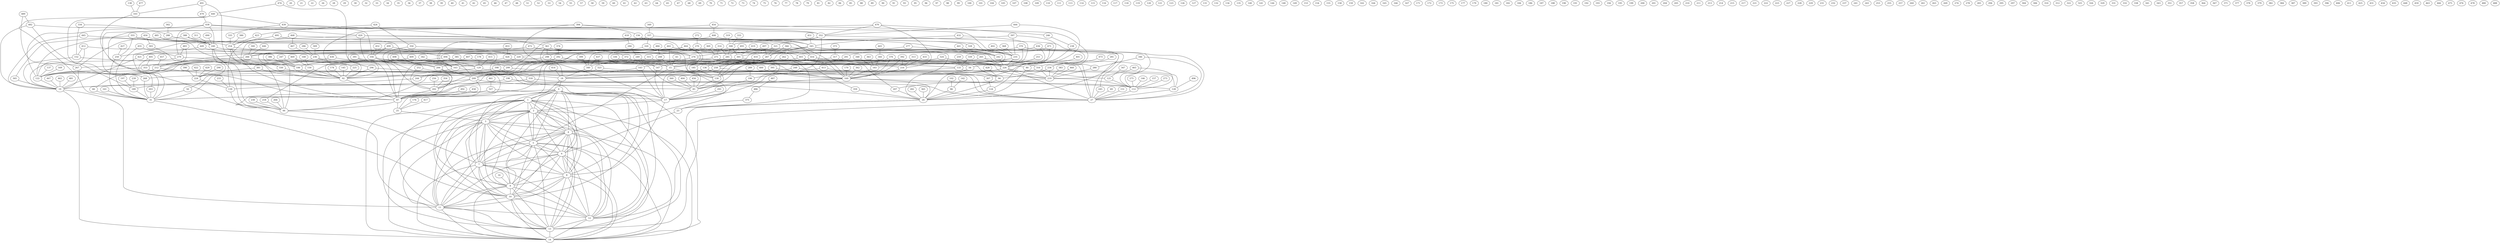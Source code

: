 graph {
	0 [label=0]
	1 [label=1]
	2 [label=2]
	3 [label=3]
	4 [label=4]
	5 [label=5]
	6 [label=6]
	7 [label=7]
	8 [label=8]
	9 [label=9]
	10 [label=10]
	11 [label=11]
	12 [label=12]
	13 [label=13]
	14 [label=14]
	15 [label=15]
	16 [label=16]
	17 [label=17]
	18 [label=18]
	19 [label=19]
	20 [label=20]
	21 [label=21]
	22 [label=22]
	23 [label=23]
	24 [label=24]
	25 [label=25]
	26 [label=26]
	27 [label=27]
	28 [label=28]
	29 [label=29]
	30 [label=30]
	31 [label=31]
	32 [label=32]
	33 [label=33]
	34 [label=34]
	35 [label=35]
	36 [label=36]
	37 [label=37]
	38 [label=38]
	39 [label=39]
	40 [label=40]
	41 [label=41]
	42 [label=42]
	43 [label=43]
	44 [label=44]
	45 [label=45]
	46 [label=46]
	47 [label=47]
	48 [label=48]
	49 [label=49]
	50 [label=50]
	51 [label=51]
	52 [label=52]
	53 [label=53]
	54 [label=54]
	55 [label=55]
	56 [label=56]
	57 [label=57]
	58 [label=58]
	59 [label=59]
	60 [label=60]
	61 [label=61]
	62 [label=62]
	63 [label=63]
	64 [label=64]
	65 [label=65]
	66 [label=66]
	67 [label=67]
	68 [label=68]
	69 [label=69]
	70 [label=70]
	71 [label=71]
	72 [label=72]
	73 [label=73]
	74 [label=74]
	75 [label=75]
	76 [label=76]
	77 [label=77]
	78 [label=78]
	79 [label=79]
	80 [label=80]
	81 [label=81]
	82 [label=82]
	83 [label=83]
	84 [label=84]
	85 [label=85]
	86 [label=86]
	87 [label=87]
	88 [label=88]
	89 [label=89]
	90 [label=90]
	91 [label=91]
	92 [label=92]
	93 [label=93]
	94 [label=94]
	95 [label=95]
	96 [label=96]
	97 [label=97]
	98 [label=98]
	99 [label=99]
	100 [label=100]
	101 [label=101]
	102 [label=102]
	103 [label=103]
	104 [label=104]
	105 [label=105]
	106 [label=106]
	107 [label=107]
	108 [label=108]
	109 [label=109]
	110 [label=110]
	111 [label=111]
	112 [label=112]
	113 [label=113]
	114 [label=114]
	115 [label=115]
	116 [label=116]
	117 [label=117]
	118 [label=118]
	119 [label=119]
	120 [label=120]
	121 [label=121]
	122 [label=122]
	123 [label=123]
	124 [label=124]
	125 [label=125]
	126 [label=126]
	127 [label=127]
	128 [label=128]
	129 [label=129]
	130 [label=130]
	131 [label=131]
	132 [label=132]
	133 [label=133]
	134 [label=134]
	135 [label=135]
	136 [label=136]
	137 [label=137]
	138 [label=138]
	139 [label=139]
	140 [label=140]
	141 [label=141]
	142 [label=142]
	143 [label=143]
	144 [label=144]
	145 [label=145]
	146 [label=146]
	147 [label=147]
	148 [label=148]
	149 [label=149]
	150 [label=150]
	151 [label=151]
	152 [label=152]
	153 [label=153]
	154 [label=154]
	155 [label=155]
	156 [label=156]
	157 [label=157]
	158 [label=158]
	159 [label=159]
	160 [label=160]
	161 [label=161]
	162 [label=162]
	163 [label=163]
	164 [label=164]
	165 [label=165]
	166 [label=166]
	167 [label=167]
	168 [label=168]
	169 [label=169]
	170 [label=170]
	171 [label=171]
	172 [label=172]
	173 [label=173]
	174 [label=174]
	175 [label=175]
	176 [label=176]
	177 [label=177]
	178 [label=178]
	179 [label=179]
	180 [label=180]
	181 [label=181]
	182 [label=182]
	183 [label=183]
	184 [label=184]
	185 [label=185]
	186 [label=186]
	187 [label=187]
	188 [label=188]
	189 [label=189]
	190 [label=190]
	191 [label=191]
	192 [label=192]
	193 [label=193]
	194 [label=194]
	195 [label=195]
	196 [label=196]
	197 [label=197]
	198 [label=198]
	199 [label=199]
	200 [label=200]
	201 [label=201]
	202 [label=202]
	203 [label=203]
	204 [label=204]
	205 [label=205]
	206 [label=206]
	207 [label=207]
	208 [label=208]
	209 [label=209]
	210 [label=210]
	211 [label=211]
	212 [label=212]
	213 [label=213]
	214 [label=214]
	215 [label=215]
	216 [label=216]
	217 [label=217]
	218 [label=218]
	219 [label=219]
	220 [label=220]
	221 [label=221]
	222 [label=222]
	223 [label=223]
	224 [label=224]
	225 [label=225]
	226 [label=226]
	227 [label=227]
	228 [label=228]
	229 [label=229]
	230 [label=230]
	231 [label=231]
	232 [label=232]
	233 [label=233]
	234 [label=234]
	235 [label=235]
	236 [label=236]
	237 [label=237]
	238 [label=238]
	239 [label=239]
	240 [label=240]
	241 [label=241]
	242 [label=242]
	243 [label=243]
	244 [label=244]
	245 [label=245]
	246 [label=246]
	247 [label=247]
	248 [label=248]
	249 [label=249]
	250 [label=250]
	251 [label=251]
	252 [label=252]
	253 [label=253]
	254 [label=254]
	255 [label=255]
	256 [label=256]
	257 [label=257]
	258 [label=258]
	259 [label=259]
	260 [label=260]
	261 [label=261]
	262 [label=262]
	263 [label=263]
	264 [label=264]
	265 [label=265]
	266 [label=266]
	267 [label=267]
	268 [label=268]
	269 [label=269]
	270 [label=270]
	271 [label=271]
	272 [label=272]
	273 [label=273]
	274 [label=274]
	275 [label=275]
	276 [label=276]
	277 [label=277]
	278 [label=278]
	279 [label=279]
	280 [label=280]
	281 [label=281]
	282 [label=282]
	283 [label=283]
	284 [label=284]
	285 [label=285]
	286 [label=286]
	287 [label=287]
	288 [label=288]
	289 [label=289]
	290 [label=290]
	291 [label=291]
	292 [label=292]
	293 [label=293]
	294 [label=294]
	295 [label=295]
	296 [label=296]
	297 [label=297]
	298 [label=298]
	299 [label=299]
	300 [label=300]
	301 [label=301]
	302 [label=302]
	303 [label=303]
	304 [label=304]
	305 [label=305]
	306 [label=306]
	307 [label=307]
	308 [label=308]
	309 [label=309]
	310 [label=310]
	311 [label=311]
	312 [label=312]
	313 [label=313]
	314 [label=314]
	315 [label=315]
	316 [label=316]
	317 [label=317]
	318 [label=318]
	319 [label=319]
	320 [label=320]
	321 [label=321]
	322 [label=322]
	323 [label=323]
	324 [label=324]
	325 [label=325]
	326 [label=326]
	327 [label=327]
	328 [label=328]
	329 [label=329]
	330 [label=330]
	331 [label=331]
	332 [label=332]
	333 [label=333]
	334 [label=334]
	335 [label=335]
	336 [label=336]
	337 [label=337]
	338 [label=338]
	339 [label=339]
	340 [label=340]
	341 [label=341]
	342 [label=342]
	343 [label=343]
	344 [label=344]
	345 [label=345]
	346 [label=346]
	347 [label=347]
	348 [label=348]
	349 [label=349]
	350 [label=350]
	351 [label=351]
	352 [label=352]
	353 [label=353]
	354 [label=354]
	355 [label=355]
	356 [label=356]
	357 [label=357]
	358 [label=358]
	359 [label=359]
	360 [label=360]
	361 [label=361]
	362 [label=362]
	363 [label=363]
	364 [label=364]
	365 [label=365]
	366 [label=366]
	367 [label=367]
	368 [label=368]
	369 [label=369]
	370 [label=370]
	371 [label=371]
	372 [label=372]
	373 [label=373]
	374 [label=374]
	375 [label=375]
	376 [label=376]
	377 [label=377]
	378 [label=378]
	379 [label=379]
	380 [label=380]
	381 [label=381]
	382 [label=382]
	383 [label=383]
	384 [label=384]
	385 [label=385]
	386 [label=386]
	387 [label=387]
	388 [label=388]
	389 [label=389]
	390 [label=390]
	391 [label=391]
	392 [label=392]
	393 [label=393]
	394 [label=394]
	395 [label=395]
	396 [label=396]
	397 [label=397]
	398 [label=398]
	399 [label=399]
	400 [label=400]
	401 [label=401]
	402 [label=402]
	403 [label=403]
	404 [label=404]
	405 [label=405]
	406 [label=406]
	407 [label=407]
	408 [label=408]
	409 [label=409]
	410 [label=410]
	411 [label=411]
	412 [label=412]
	413 [label=413]
	414 [label=414]
	415 [label=415]
	416 [label=416]
	417 [label=417]
	418 [label=418]
	419 [label=419]
	420 [label=420]
	421 [label=421]
	422 [label=422]
	423 [label=423]
	424 [label=424]
	425 [label=425]
	426 [label=426]
	427 [label=427]
	428 [label=428]
	429 [label=429]
	430 [label=430]
	431 [label=431]
	432 [label=432]
	433 [label=433]
	434 [label=434]
	435 [label=435]
	436 [label=436]
	437 [label=437]
	438 [label=438]
	439 [label=439]
	440 [label=440]
	441 [label=441]
	442 [label=442]
	443 [label=443]
	444 [label=444]
	445 [label=445]
	446 [label=446]
	447 [label=447]
	448 [label=448]
	449 [label=449]
	450 [label=450]
	451 [label=451]
	452 [label=452]
	453 [label=453]
	454 [label=454]
	455 [label=455]
	456 [label=456]
	457 [label=457]
	458 [label=458]
	459 [label=459]
	460 [label=460]
	461 [label=461]
	462 [label=462]
	463 [label=463]
	464 [label=464]
	465 [label=465]
	466 [label=466]
	467 [label=467]
	468 [label=468]
	469 [label=469]
	470 [label=470]
	471 [label=471]
	472 [label=472]
	473 [label=473]
	474 [label=474]
	475 [label=475]
	476 [label=476]
	477 [label=477]
	478 [label=478]
	479 [label=479]
	480 [label=480]
	481 [label=481]
	482 [label=482]
	483 [label=483]
	484 [label=484]
	485 [label=485]
	486 [label=486]
	487 [label=487]
	488 [label=488]
	489 [label=489]
	490 [label=490]
	491 [label=491]
	492 [label=492]
	493 [label=493]
	494 [label=494]
	495 [label=495]
	496 [label=496]
	497 [label=497]
	498 [label=498]
	499 [label=499]
	0 -- 1
	0 -- 2
	0 -- 3
	0 -- 4
	0 -- 5
	0 -- 6
	0 -- 7
	0 -- 8
	0 -- 9
	0 -- 10
	0 -- 11
	0 -- 12
	0 -- 13
	0 -- 14
	1 -- 2
	1 -- 3
	1 -- 4
	1 -- 5
	1 -- 6
	1 -- 7
	1 -- 8
	1 -- 9
	1 -- 10
	1 -- 11
	1 -- 12
	1 -- 13
	1 -- 14
	2 -- 3
	2 -- 4
	2 -- 5
	2 -- 6
	2 -- 7
	2 -- 8
	2 -- 9
	2 -- 10
	2 -- 11
	2 -- 12
	2 -- 13
	2 -- 14
	3 -- 4
	3 -- 5
	3 -- 6
	3 -- 7
	3 -- 8
	3 -- 9
	3 -- 10
	3 -- 11
	3 -- 12
	3 -- 13
	3 -- 14
	4 -- 5
	4 -- 6
	4 -- 7
	4 -- 8
	4 -- 9
	4 -- 10
	4 -- 11
	4 -- 12
	4 -- 13
	4 -- 14
	5 -- 6
	5 -- 7
	5 -- 8
	5 -- 9
	5 -- 10
	5 -- 11
	5 -- 12
	5 -- 13
	5 -- 14
	6 -- 7
	6 -- 8
	6 -- 9
	6 -- 10
	6 -- 11
	6 -- 12
	6 -- 13
	6 -- 14
	7 -- 8
	7 -- 9
	7 -- 10
	7 -- 11
	7 -- 12
	7 -- 13
	7 -- 14
	8 -- 9
	8 -- 10
	8 -- 11
	8 -- 12
	8 -- 13
	8 -- 14
	9 -- 10
	9 -- 11
	9 -- 12
	9 -- 13
	9 -- 14
	10 -- 11
	10 -- 12
	10 -- 13
	10 -- 14
	11 -- 12
	11 -- 13
	11 -- 14
	12 -- 13
	12 -- 14
	13 -- 14
	15 -- 4
	15 -- 5
	16 -- 9
	17 -- 2
	17 -- 8
	18 -- 0
	18 -- 1
	19 -- 11
	19 -- 14
	23 -- 6
	24 -- 12
	24 -- 23
	25 -- 3
	27 -- 13
	31 -- 10
	43 -- 15
	44 -- 7
	49 -- 27
	50 -- 31
	56 -- 24
	66 -- 31
	80 -- 24
	83 -- 17
	86 -- 24
	87 -- 25
	87 -- 44
	92 -- 87
	94 -- 24
	102 -- 86
	103 -- 44
	106 -- 92
	112 -- 27
	122 -- 19
	124 -- 24
	125 -- 112
	128 -- 27
	129 -- 27
	129 -- 122
	130 -- 83
	133 -- 18
	133 -- 128
	136 -- 17
	136 -- 18
	137 -- 122
	138 -- 103
	139 -- 44
	142 -- 86
	143 -- 17
	143 -- 18
	145 -- 92
	146 -- 112
	147 -- 17
	150 -- 92
	151 -- 27
	152 -- 19
	152 -- 106
	156 -- 15
	157 -- 112
	160 -- 24
	160 -- 31
	160 -- 83
	160 -- 128
	161 -- 31
	163 -- 83
	163 -- 92
	168 -- 150
	169 -- 122
	170 -- 160
	174 -- 92
	176 -- 25
	178 -- 129
	183 -- 160
	185 -- 130
	189 -- 31
	196 -- 83
	197 -- 189
	198 -- 27
	198 -- 189
	202 -- 87
	203 -- 31
	206 -- 198
	206 -- 202
	207 -- 24
	208 -- 15
	209 -- 19
	209 -- 24
	209 -- 25
	209 -- 202
	212 -- 87
	212 -- 122
	216 -- 160
	218 -- 44
	219 -- 112
	219 -- 207
	220 -- 160
	220 -- 206
	224 -- 139
	225 -- 92
	226 -- 27
	226 -- 31
	226 -- 209
	226 -- 219
	230 -- 44
	233 -- 139
	234 -- 94
	234 -- 219
	235 -- 183
	235 -- 226
	236 -- 17
	236 -- 66
	236 -- 225
	238 -- 226
	239 -- 189
	240 -- 44
	240 -- 87
	240 -- 220
	242 -- 226
	244 -- 139
	245 -- 27
	246 -- 238
	247 -- 106
	248 -- 128
	248 -- 244
	249 -- 147
	250 -- 31
	251 -- 226
	252 -- 202
	252 -- 209
	254 -- 92
	254 -- 106
	254 -- 242
	256 -- 202
	258 -- 17
	258 -- 160
	259 -- 133
	262 -- 23
	262 -- 136
	264 -- 44
	265 -- 112
	265 -- 130
	265 -- 226
	266 -- 163
	266 -- 212
	267 -- 19
	268 -- 31
	270 -- 209
	270 -- 242
	271 -- 27
	271 -- 267
	272 -- 270
	273 -- 112
	275 -- 112
	276 -- 56
	276 -- 143
	277 -- 15
	277 -- 242
	279 -- 19
	279 -- 206
	280 -- 219
	281 -- 234
	282 -- 24
	284 -- 249
	285 -- 15
	285 -- 185
	285 -- 216
	286 -- 236
	287 -- 258
	288 -- 240
	289 -- 196
	290 -- 224
	291 -- 258
	292 -- 27
	292 -- 133
	292 -- 163
	292 -- 202
	293 -- 17
	296 -- 18
	296 -- 92
	298 -- 218
	298 -- 226
	299 -- 27
	299 -- 50
	300 -- 266
	301 -- 15
	301 -- 17
	302 -- 288
	303 -- 224
	305 -- 19
	307 -- 124
	308 -- 250
	308 -- 285
	308 -- 301
	309 -- 236
	311 -- 240
	313 -- 216
	314 -- 271
	314 -- 285
	315 -- 87
	315 -- 216
	316 -- 125
	316 -- 219
	316 -- 268
	317 -- 147
	317 -- 280
	318 -- 19
	318 -- 112
	319 -- 308
	320 -- 276
	320 -- 298
	321 -- 27
	321 -- 44
	321 -- 185
	321 -- 287
	323 -- 92
	323 -- 307
	324 -- 130
	324 -- 316
	327 -- 17
	327 -- 31
	328 -- 235
	330 -- 92
	333 -- 308
	334 -- 152
	334 -- 288
	335 -- 254
	336 -- 147
	337 -- 163
	337 -- 242
	337 -- 320
	339 -- 133
	340 -- 18
	342 -- 163
	344 -- 183
	345 -- 92
	345 -- 112
	345 -- 245
	345 -- 287
	345 -- 301
	346 -- 27
	346 -- 280
	347 -- 125
	348 -- 183
	349 -- 337
	350 -- 202
	350 -- 220
	352 -- 17
	352 -- 27
	352 -- 44
	352 -- 321
	353 -- 122
	353 -- 176
	354 -- 202
	355 -- 160
	355 -- 250
	355 -- 254
	355 -- 305
	356 -- 87
	356 -- 299
	359 -- 24
	360 -- 83
	361 -- 17
	361 -- 130
	361 -- 298
	361 -- 330
	361 -- 359
	362 -- 160
	363 -- 183
	365 -- 24
	366 -- 24
	366 -- 163
	366 -- 287
	368 -- 235
	369 -- 265
	369 -- 271
	369 -- 340
	370 -- 24
	370 -- 133
	370 -- 266
	372 -- 15
	372 -- 133
	372 -- 209
	373 -- 317
	374 -- 292
	375 -- 23
	376 -- 80
	376 -- 160
	376 -- 340
	380 -- 254
	381 -- 92
	381 -- 224
	383 -- 219
	385 -- 122
	385 -- 226
	386 -- 106
	388 -- 122
	388 -- 240
	388 -- 345
	390 -- 224
	391 -- 92
	391 -- 129
	392 -- 83
	392 -- 160
	392 -- 216
	394 -- 18
	394 -- 156
	394 -- 268
	394 -- 352
	395 -- 44
	395 -- 219
	397 -- 226
	397 -- 235
	397 -- 308
	398 -- 130
	398 -- 244
	399 -- 340
	400 -- 160
	401 -- 80
	402 -- 235
	403 -- 87
	403 -- 160
	403 -- 226
	404 -- 83
	405 -- 31
	405 -- 353
	407 -- 15
	407 -- 92
	407 -- 106
	407 -- 219
	408 -- 299
	408 -- 345
	409 -- 122
	409 -- 400
	410 -- 136
	412 -- 122
	412 -- 152
	412 -- 318
	413 -- 94
	413 -- 196
	414 -- 18
	415 -- 129
	416 -- 94
	416 -- 130
	416 -- 258
	416 -- 316
	417 -- 25
	418 -- 284
	419 -- 301
	420 -- 31
	420 -- 87
	420 -- 321
	420 -- 416
	421 -- 19
	422 -- 224
	423 -- 254
	424 -- 350
	424 -- 423
	426 -- 15
	426 -- 87
	427 -- 250
	428 -- 94
	429 -- 224
	430 -- 207
	430 -- 212
	432 -- 56
	432 -- 345
	433 -- 216
	436 -- 220
	436 -- 226
	436 -- 316
	437 -- 323
	437 -- 340
	438 -- 122
	438 -- 235
	438 -- 240
	438 -- 279
	438 -- 420
	439 -- 335
	439 -- 356
	439 -- 361
	440 -- 31
	440 -- 268
	440 -- 439
	441 -- 133
	441 -- 242
	442 -- 15
	442 -- 87
	442 -- 403
	443 -- 344
	444 -- 307
	444 -- 352
	445 -- 19
	445 -- 240
	446 -- 266
	447 -- 19
	449 -- 276
	449 -- 421
	450 -- 267
	450 -- 303
	450 -- 328
	451 -- 345
	452 -- 356
	453 -- 426
	454 -- 203
	454 -- 234
	454 -- 408
	455 -- 31
	455 -- 279
	456 -- 83
	457 -- 212
	458 -- 87
	460 -- 219
	461 -- 327
	462 -- 19
	464 -- 83
	464 -- 147
	464 -- 416
	464 -- 421
	465 -- 112
	465 -- 219
	467 -- 236
	468 -- 139
	468 -- 235
	468 -- 467
	469 -- 150
	469 -- 212
	469 -- 258
	470 -- 216
	470 -- 225
	470 -- 246
	470 -- 352
	471 -- 124
	471 -- 291
	472 -- 87
	472 -- 372
	473 -- 234
	474 -- 296
	474 -- 440
	477 -- 103
	479 -- 438
	481 -- 19
	482 -- 19
	482 -- 189
	482 -- 352
	483 -- 279
	483 -- 353
	484 -- 208
	485 -- 44
	485 -- 240
	486 -- 375
	487 -- 486
	489 -- 267
	489 -- 482
	490 -- 240
	491 -- 103
	491 -- 106
	491 -- 479
	492 -- 87
	493 -- 226
	493 -- 266
	493 -- 285
	494 -- 83
	494 -- 106
	494 -- 129
	494 -- 209
	495 -- 163
	495 -- 254
	496 -- 128
	497 -- 276
	497 -- 287
	498 -- 206
	499 -- 212
	499 -- 356
	499 -- 494
}
